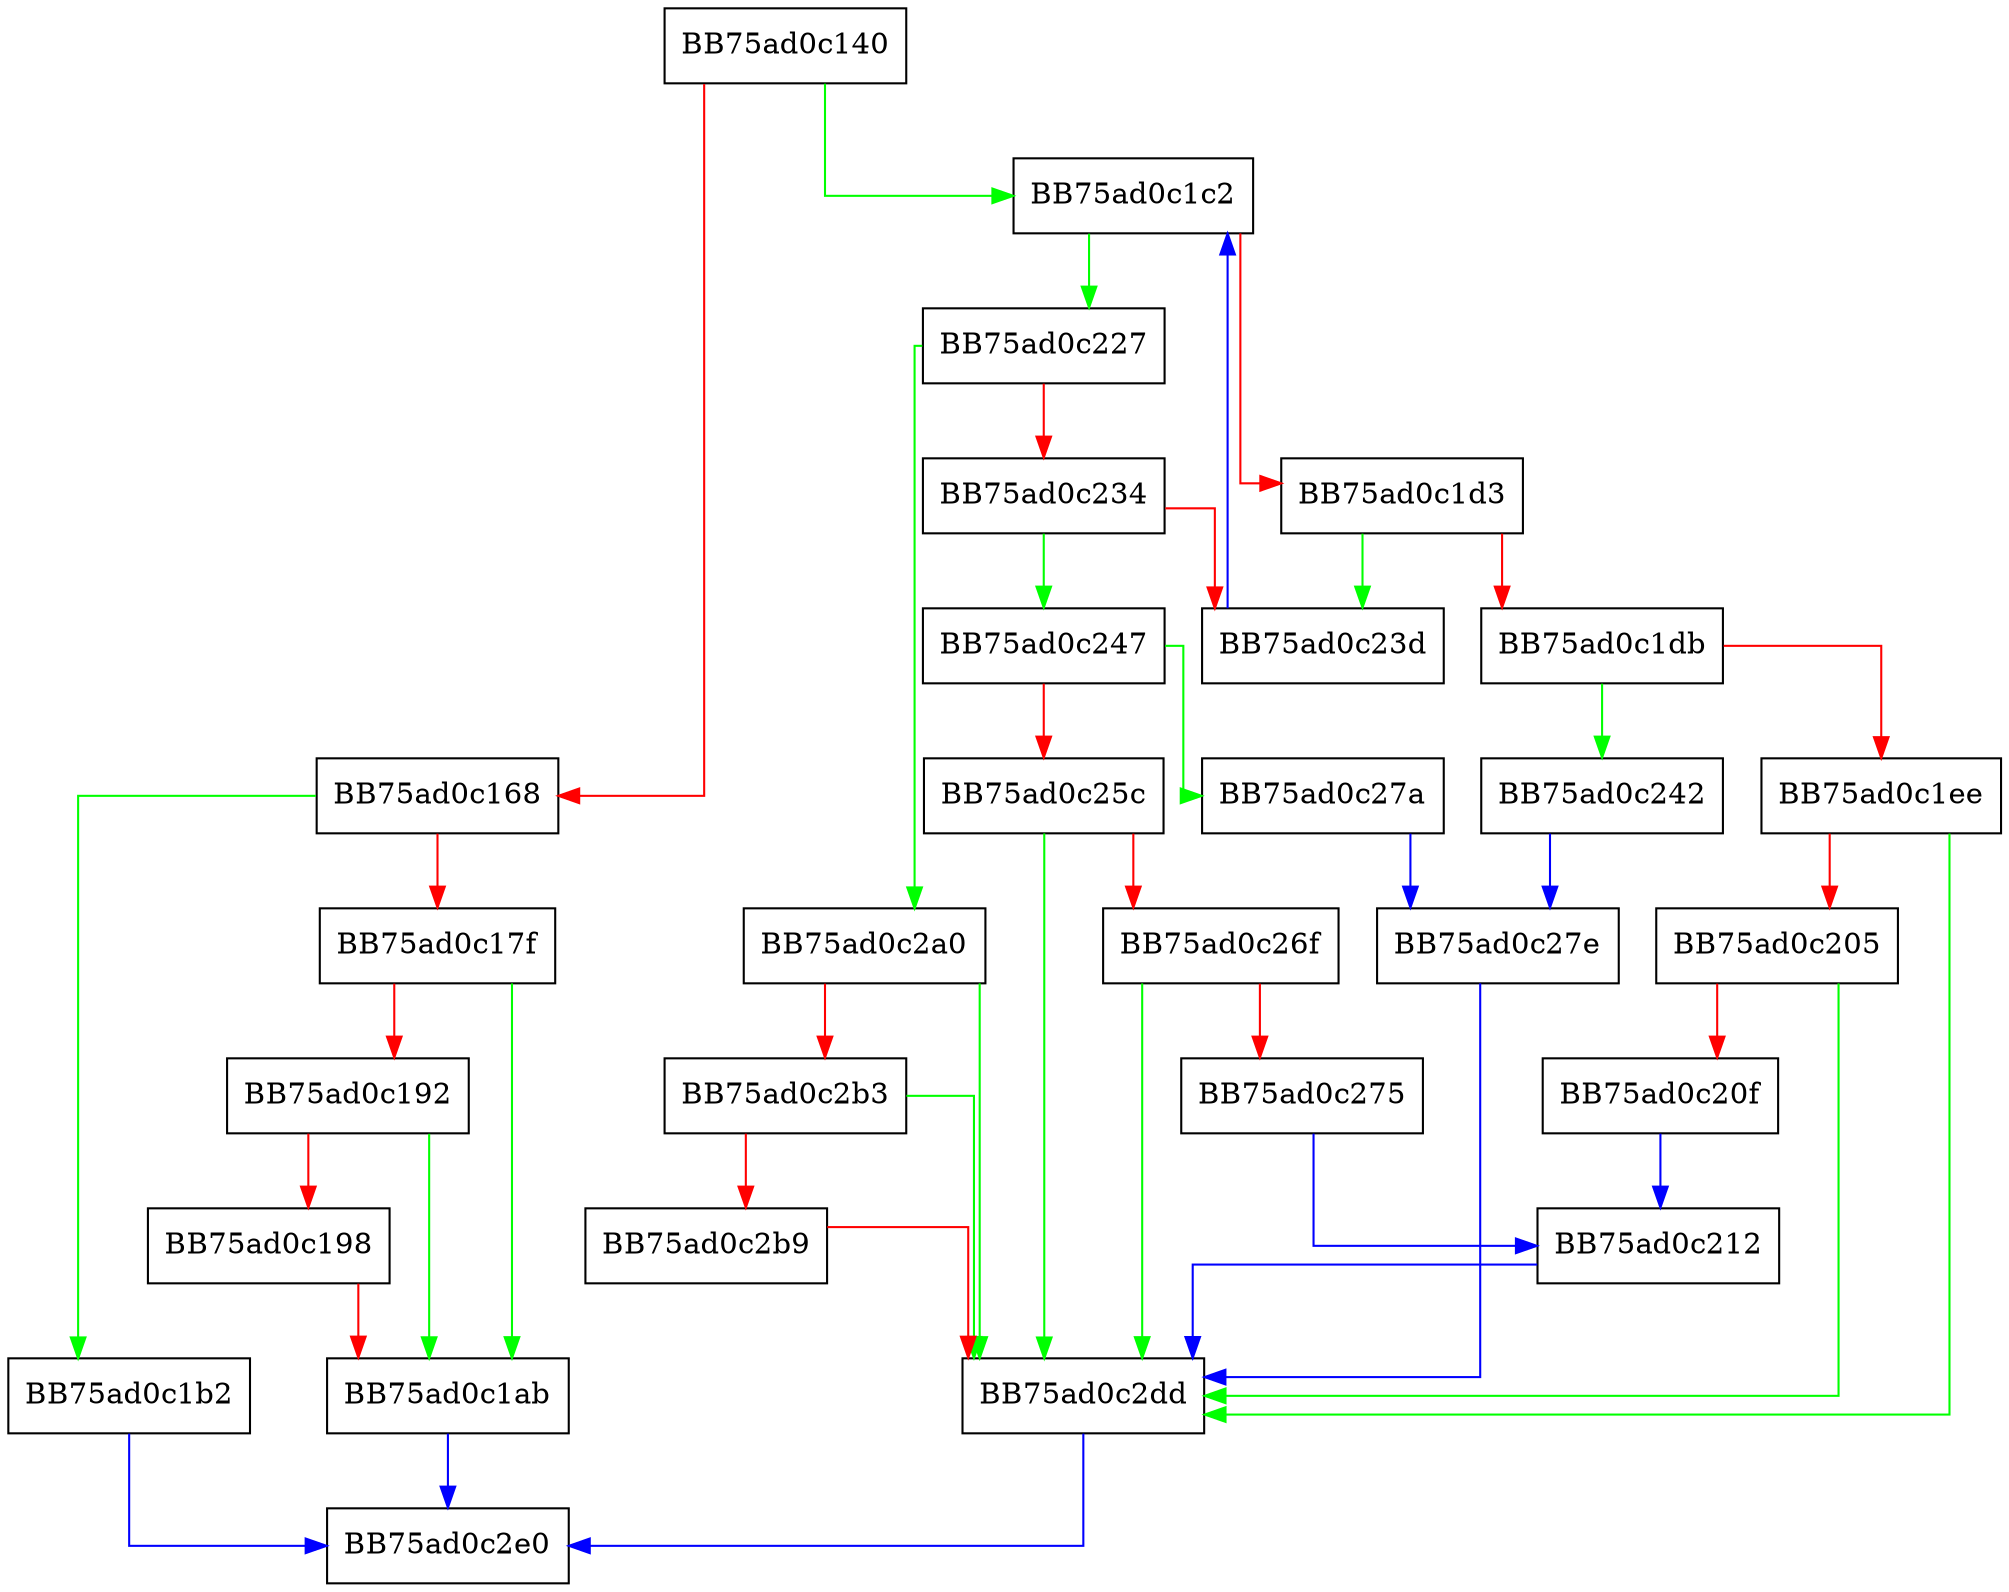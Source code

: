 digraph InsertInterval {
  node [shape="box"];
  graph [splines=ortho];
  BB75ad0c140 -> BB75ad0c1c2 [color="green"];
  BB75ad0c140 -> BB75ad0c168 [color="red"];
  BB75ad0c168 -> BB75ad0c1b2 [color="green"];
  BB75ad0c168 -> BB75ad0c17f [color="red"];
  BB75ad0c17f -> BB75ad0c1ab [color="green"];
  BB75ad0c17f -> BB75ad0c192 [color="red"];
  BB75ad0c192 -> BB75ad0c1ab [color="green"];
  BB75ad0c192 -> BB75ad0c198 [color="red"];
  BB75ad0c198 -> BB75ad0c1ab [color="red"];
  BB75ad0c1ab -> BB75ad0c2e0 [color="blue"];
  BB75ad0c1b2 -> BB75ad0c2e0 [color="blue"];
  BB75ad0c1c2 -> BB75ad0c227 [color="green"];
  BB75ad0c1c2 -> BB75ad0c1d3 [color="red"];
  BB75ad0c1d3 -> BB75ad0c23d [color="green"];
  BB75ad0c1d3 -> BB75ad0c1db [color="red"];
  BB75ad0c1db -> BB75ad0c242 [color="green"];
  BB75ad0c1db -> BB75ad0c1ee [color="red"];
  BB75ad0c1ee -> BB75ad0c2dd [color="green"];
  BB75ad0c1ee -> BB75ad0c205 [color="red"];
  BB75ad0c205 -> BB75ad0c2dd [color="green"];
  BB75ad0c205 -> BB75ad0c20f [color="red"];
  BB75ad0c20f -> BB75ad0c212 [color="blue"];
  BB75ad0c212 -> BB75ad0c2dd [color="blue"];
  BB75ad0c227 -> BB75ad0c2a0 [color="green"];
  BB75ad0c227 -> BB75ad0c234 [color="red"];
  BB75ad0c234 -> BB75ad0c247 [color="green"];
  BB75ad0c234 -> BB75ad0c23d [color="red"];
  BB75ad0c23d -> BB75ad0c1c2 [color="blue"];
  BB75ad0c242 -> BB75ad0c27e [color="blue"];
  BB75ad0c247 -> BB75ad0c27a [color="green"];
  BB75ad0c247 -> BB75ad0c25c [color="red"];
  BB75ad0c25c -> BB75ad0c2dd [color="green"];
  BB75ad0c25c -> BB75ad0c26f [color="red"];
  BB75ad0c26f -> BB75ad0c2dd [color="green"];
  BB75ad0c26f -> BB75ad0c275 [color="red"];
  BB75ad0c275 -> BB75ad0c212 [color="blue"];
  BB75ad0c27a -> BB75ad0c27e [color="blue"];
  BB75ad0c27e -> BB75ad0c2dd [color="blue"];
  BB75ad0c2a0 -> BB75ad0c2dd [color="green"];
  BB75ad0c2a0 -> BB75ad0c2b3 [color="red"];
  BB75ad0c2b3 -> BB75ad0c2dd [color="green"];
  BB75ad0c2b3 -> BB75ad0c2b9 [color="red"];
  BB75ad0c2b9 -> BB75ad0c2dd [color="red"];
  BB75ad0c2dd -> BB75ad0c2e0 [color="blue"];
}